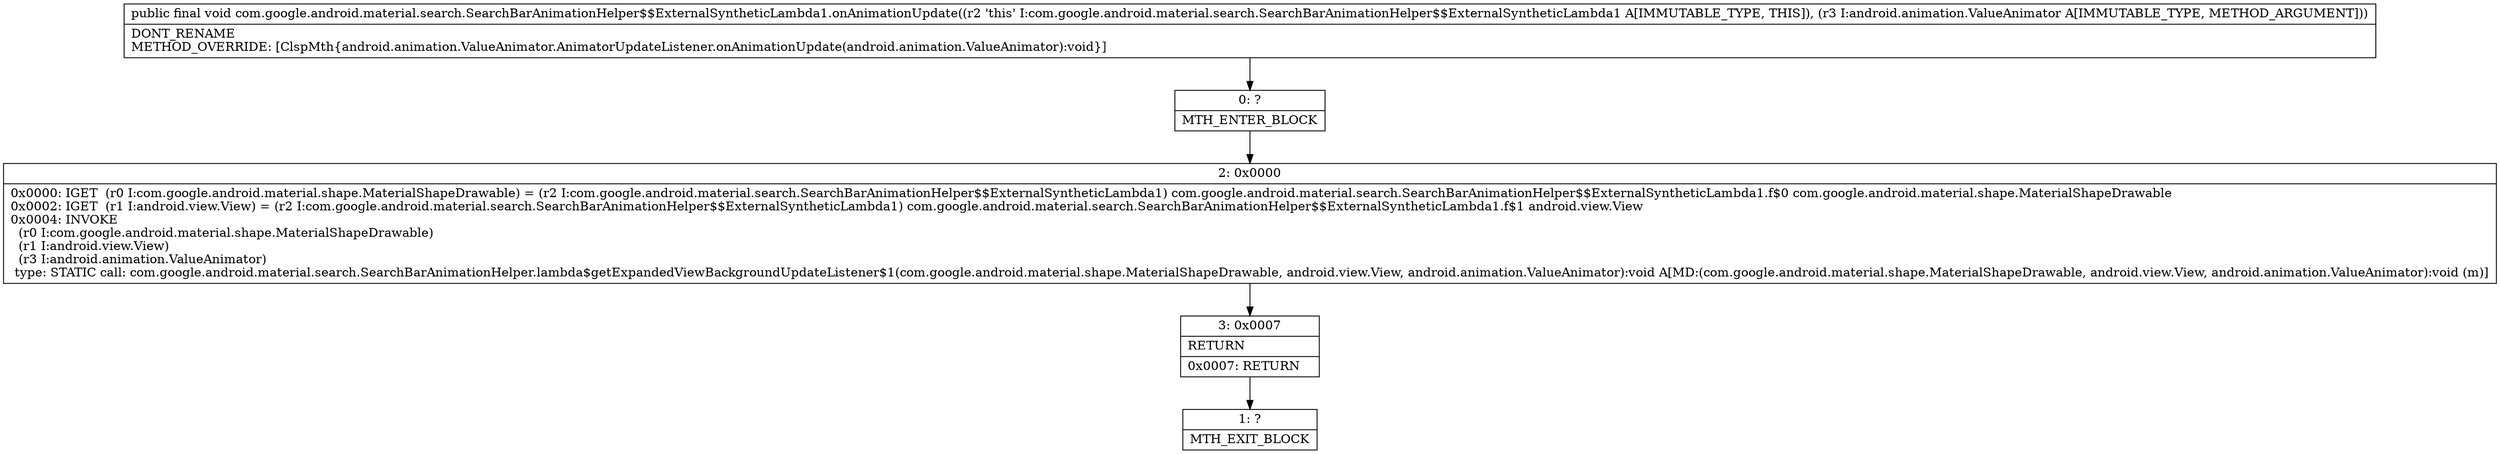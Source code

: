 digraph "CFG forcom.google.android.material.search.SearchBarAnimationHelper$$ExternalSyntheticLambda1.onAnimationUpdate(Landroid\/animation\/ValueAnimator;)V" {
Node_0 [shape=record,label="{0\:\ ?|MTH_ENTER_BLOCK\l}"];
Node_2 [shape=record,label="{2\:\ 0x0000|0x0000: IGET  (r0 I:com.google.android.material.shape.MaterialShapeDrawable) = (r2 I:com.google.android.material.search.SearchBarAnimationHelper$$ExternalSyntheticLambda1) com.google.android.material.search.SearchBarAnimationHelper$$ExternalSyntheticLambda1.f$0 com.google.android.material.shape.MaterialShapeDrawable \l0x0002: IGET  (r1 I:android.view.View) = (r2 I:com.google.android.material.search.SearchBarAnimationHelper$$ExternalSyntheticLambda1) com.google.android.material.search.SearchBarAnimationHelper$$ExternalSyntheticLambda1.f$1 android.view.View \l0x0004: INVOKE  \l  (r0 I:com.google.android.material.shape.MaterialShapeDrawable)\l  (r1 I:android.view.View)\l  (r3 I:android.animation.ValueAnimator)\l type: STATIC call: com.google.android.material.search.SearchBarAnimationHelper.lambda$getExpandedViewBackgroundUpdateListener$1(com.google.android.material.shape.MaterialShapeDrawable, android.view.View, android.animation.ValueAnimator):void A[MD:(com.google.android.material.shape.MaterialShapeDrawable, android.view.View, android.animation.ValueAnimator):void (m)]\l}"];
Node_3 [shape=record,label="{3\:\ 0x0007|RETURN\l|0x0007: RETURN   \l}"];
Node_1 [shape=record,label="{1\:\ ?|MTH_EXIT_BLOCK\l}"];
MethodNode[shape=record,label="{public final void com.google.android.material.search.SearchBarAnimationHelper$$ExternalSyntheticLambda1.onAnimationUpdate((r2 'this' I:com.google.android.material.search.SearchBarAnimationHelper$$ExternalSyntheticLambda1 A[IMMUTABLE_TYPE, THIS]), (r3 I:android.animation.ValueAnimator A[IMMUTABLE_TYPE, METHOD_ARGUMENT]))  | DONT_RENAME\lMETHOD_OVERRIDE: [ClspMth\{android.animation.ValueAnimator.AnimatorUpdateListener.onAnimationUpdate(android.animation.ValueAnimator):void\}]\l}"];
MethodNode -> Node_0;Node_0 -> Node_2;
Node_2 -> Node_3;
Node_3 -> Node_1;
}

